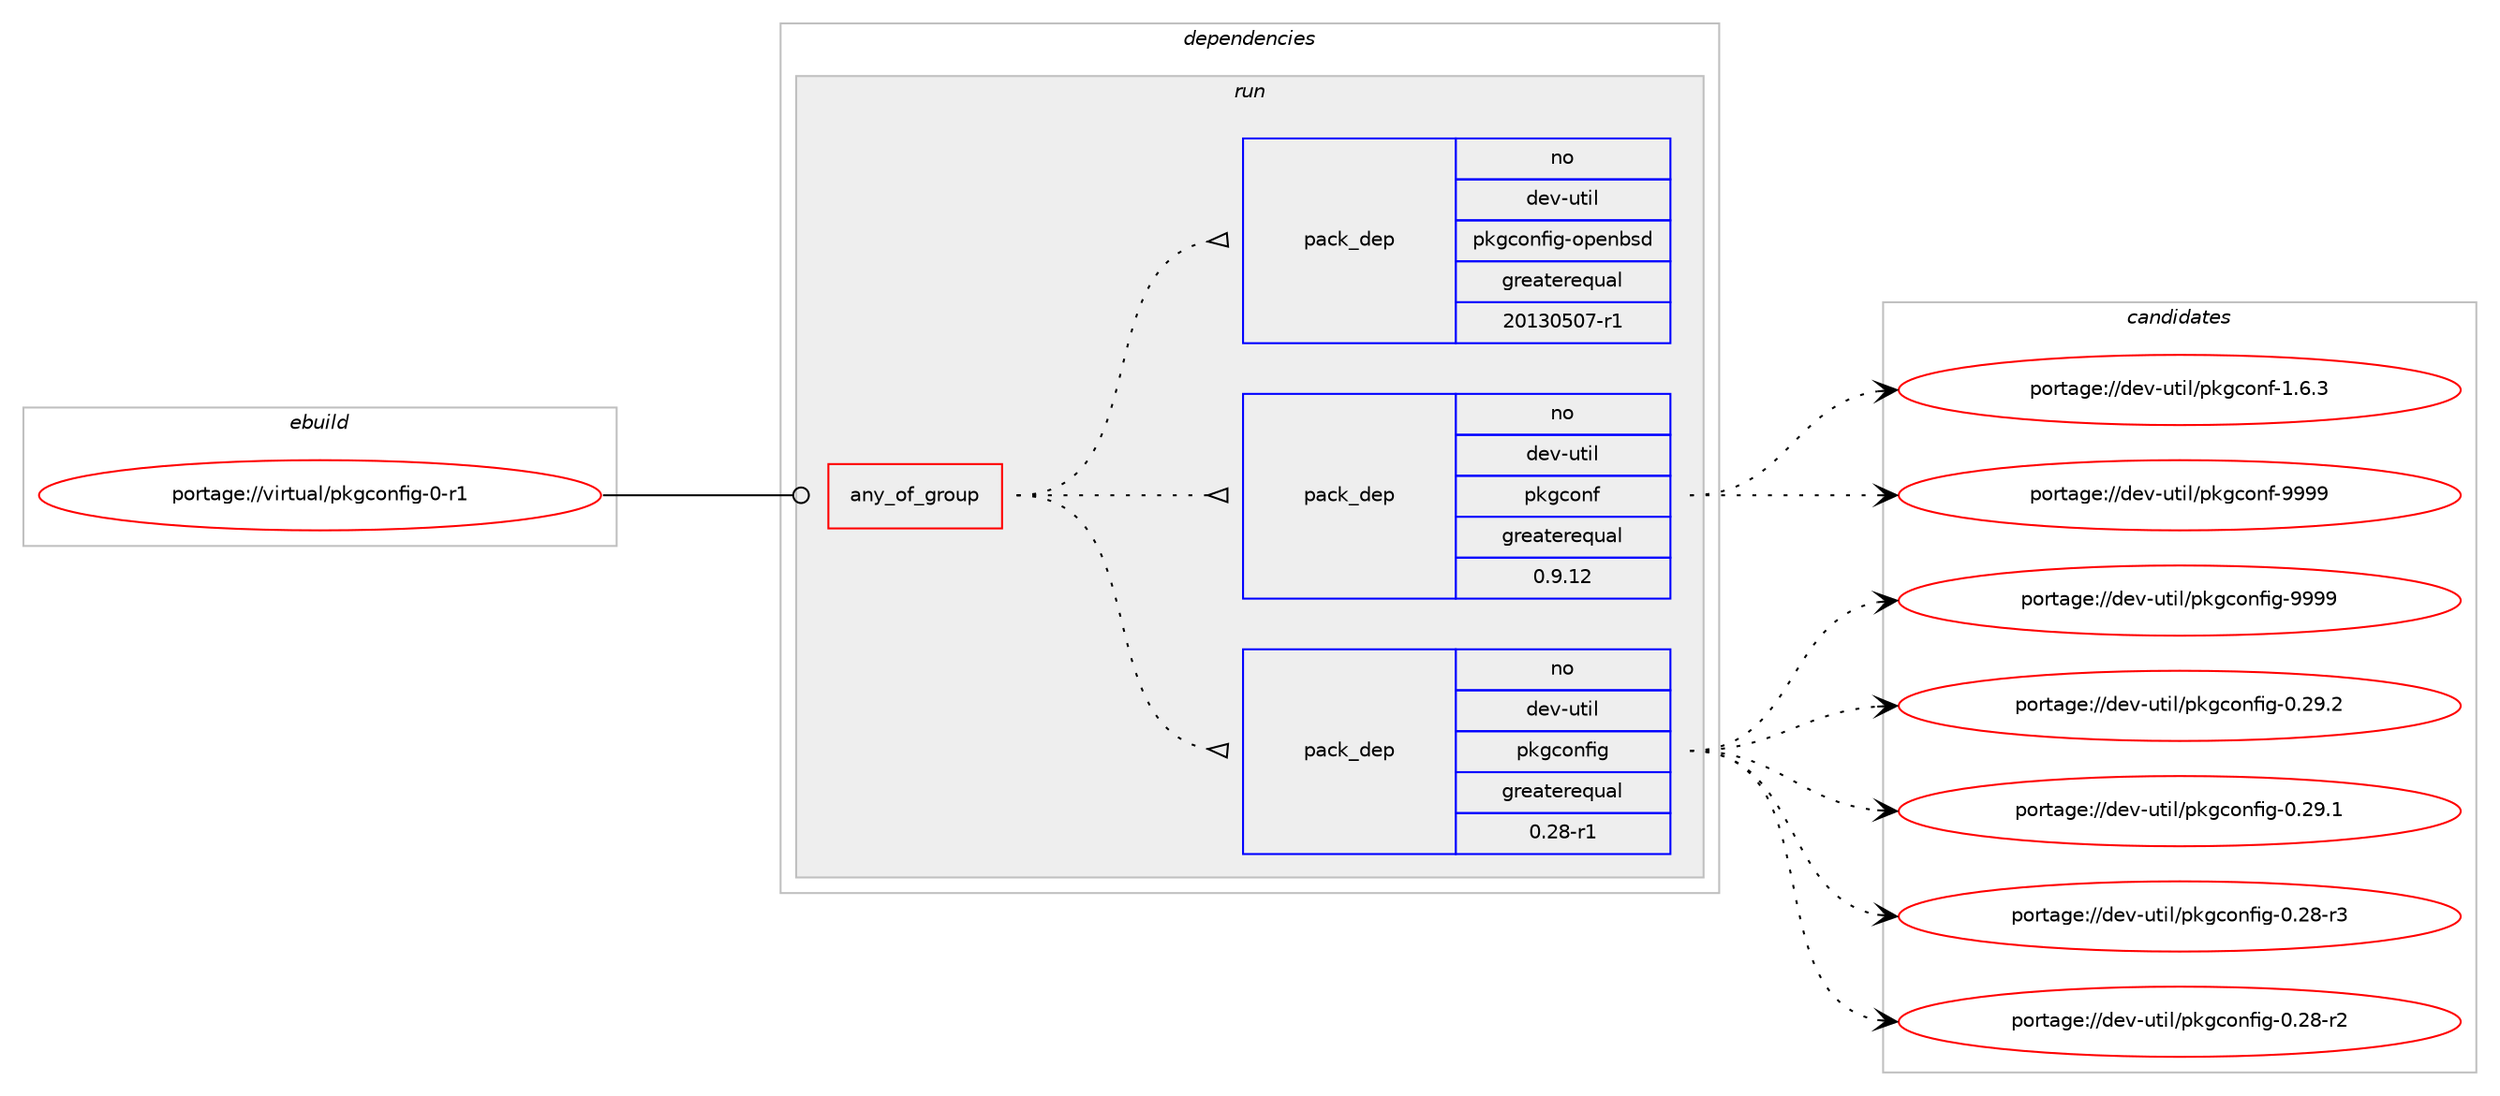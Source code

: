 digraph prolog {

# *************
# Graph options
# *************

newrank=true;
concentrate=true;
compound=true;
graph [rankdir=LR,fontname=Helvetica,fontsize=10,ranksep=1.5];#, ranksep=2.5, nodesep=0.2];
edge  [arrowhead=vee];
node  [fontname=Helvetica,fontsize=10];

# **********
# The ebuild
# **********

subgraph cluster_leftcol {
color=gray;
rank=same;
label=<<i>ebuild</i>>;
id [label="portage://virtual/pkgconfig-0-r1", color=red, width=4, href="../virtual/pkgconfig-0-r1.svg"];
}

# ****************
# The dependencies
# ****************

subgraph cluster_midcol {
color=gray;
label=<<i>dependencies</i>>;
subgraph cluster_compile {
fillcolor="#eeeeee";
style=filled;
label=<<i>compile</i>>;
}
subgraph cluster_compileandrun {
fillcolor="#eeeeee";
style=filled;
label=<<i>compile and run</i>>;
}
subgraph cluster_run {
fillcolor="#eeeeee";
style=filled;
label=<<i>run</i>>;
subgraph any388 {
dependency20027 [label=<<TABLE BORDER="0" CELLBORDER="1" CELLSPACING="0" CELLPADDING="4"><TR><TD CELLPADDING="10">any_of_group</TD></TR></TABLE>>, shape=none, color=red];subgraph pack16617 {
dependency20028 [label=<<TABLE BORDER="0" CELLBORDER="1" CELLSPACING="0" CELLPADDING="4" WIDTH="220"><TR><TD ROWSPAN="6" CELLPADDING="30">pack_dep</TD></TR><TR><TD WIDTH="110">no</TD></TR><TR><TD>dev-util</TD></TR><TR><TD>pkgconfig</TD></TR><TR><TD>greaterequal</TD></TR><TR><TD>0.28-r1</TD></TR></TABLE>>, shape=none, color=blue];
}
dependency20027:e -> dependency20028:w [weight=20,style="dotted",arrowhead="oinv"];
subgraph pack16618 {
dependency20029 [label=<<TABLE BORDER="0" CELLBORDER="1" CELLSPACING="0" CELLPADDING="4" WIDTH="220"><TR><TD ROWSPAN="6" CELLPADDING="30">pack_dep</TD></TR><TR><TD WIDTH="110">no</TD></TR><TR><TD>dev-util</TD></TR><TR><TD>pkgconf</TD></TR><TR><TD>greaterequal</TD></TR><TR><TD>0.9.12</TD></TR></TABLE>>, shape=none, color=blue];
}
dependency20027:e -> dependency20029:w [weight=20,style="dotted",arrowhead="oinv"];
subgraph pack16619 {
dependency20030 [label=<<TABLE BORDER="0" CELLBORDER="1" CELLSPACING="0" CELLPADDING="4" WIDTH="220"><TR><TD ROWSPAN="6" CELLPADDING="30">pack_dep</TD></TR><TR><TD WIDTH="110">no</TD></TR><TR><TD>dev-util</TD></TR><TR><TD>pkgconfig-openbsd</TD></TR><TR><TD>greaterequal</TD></TR><TR><TD>20130507-r1</TD></TR></TABLE>>, shape=none, color=blue];
}
dependency20027:e -> dependency20030:w [weight=20,style="dotted",arrowhead="oinv"];
}
id:e -> dependency20027:w [weight=20,style="solid",arrowhead="odot"];
}
}

# **************
# The candidates
# **************

subgraph cluster_choices {
rank=same;
color=gray;
label=<<i>candidates</i>>;

subgraph choice16617 {
color=black;
nodesep=1;
choice1001011184511711610510847112107103991111101021051034557575757 [label="portage://dev-util/pkgconfig-9999", color=red, width=4,href="../dev-util/pkgconfig-9999.svg"];
choice10010111845117116105108471121071039911111010210510345484650574650 [label="portage://dev-util/pkgconfig-0.29.2", color=red, width=4,href="../dev-util/pkgconfig-0.29.2.svg"];
choice10010111845117116105108471121071039911111010210510345484650574649 [label="portage://dev-util/pkgconfig-0.29.1", color=red, width=4,href="../dev-util/pkgconfig-0.29.1.svg"];
choice10010111845117116105108471121071039911111010210510345484650564511451 [label="portage://dev-util/pkgconfig-0.28-r3", color=red, width=4,href="../dev-util/pkgconfig-0.28-r3.svg"];
choice10010111845117116105108471121071039911111010210510345484650564511450 [label="portage://dev-util/pkgconfig-0.28-r2", color=red, width=4,href="../dev-util/pkgconfig-0.28-r2.svg"];
dependency20028:e -> choice1001011184511711610510847112107103991111101021051034557575757:w [style=dotted,weight="100"];
dependency20028:e -> choice10010111845117116105108471121071039911111010210510345484650574650:w [style=dotted,weight="100"];
dependency20028:e -> choice10010111845117116105108471121071039911111010210510345484650574649:w [style=dotted,weight="100"];
dependency20028:e -> choice10010111845117116105108471121071039911111010210510345484650564511451:w [style=dotted,weight="100"];
dependency20028:e -> choice10010111845117116105108471121071039911111010210510345484650564511450:w [style=dotted,weight="100"];
}
subgraph choice16618 {
color=black;
nodesep=1;
choice1001011184511711610510847112107103991111101024557575757 [label="portage://dev-util/pkgconf-9999", color=red, width=4,href="../dev-util/pkgconf-9999.svg"];
choice100101118451171161051084711210710399111110102454946544651 [label="portage://dev-util/pkgconf-1.6.3", color=red, width=4,href="../dev-util/pkgconf-1.6.3.svg"];
dependency20029:e -> choice1001011184511711610510847112107103991111101024557575757:w [style=dotted,weight="100"];
dependency20029:e -> choice100101118451171161051084711210710399111110102454946544651:w [style=dotted,weight="100"];
}
subgraph choice16619 {
color=black;
nodesep=1;
}
}

}
